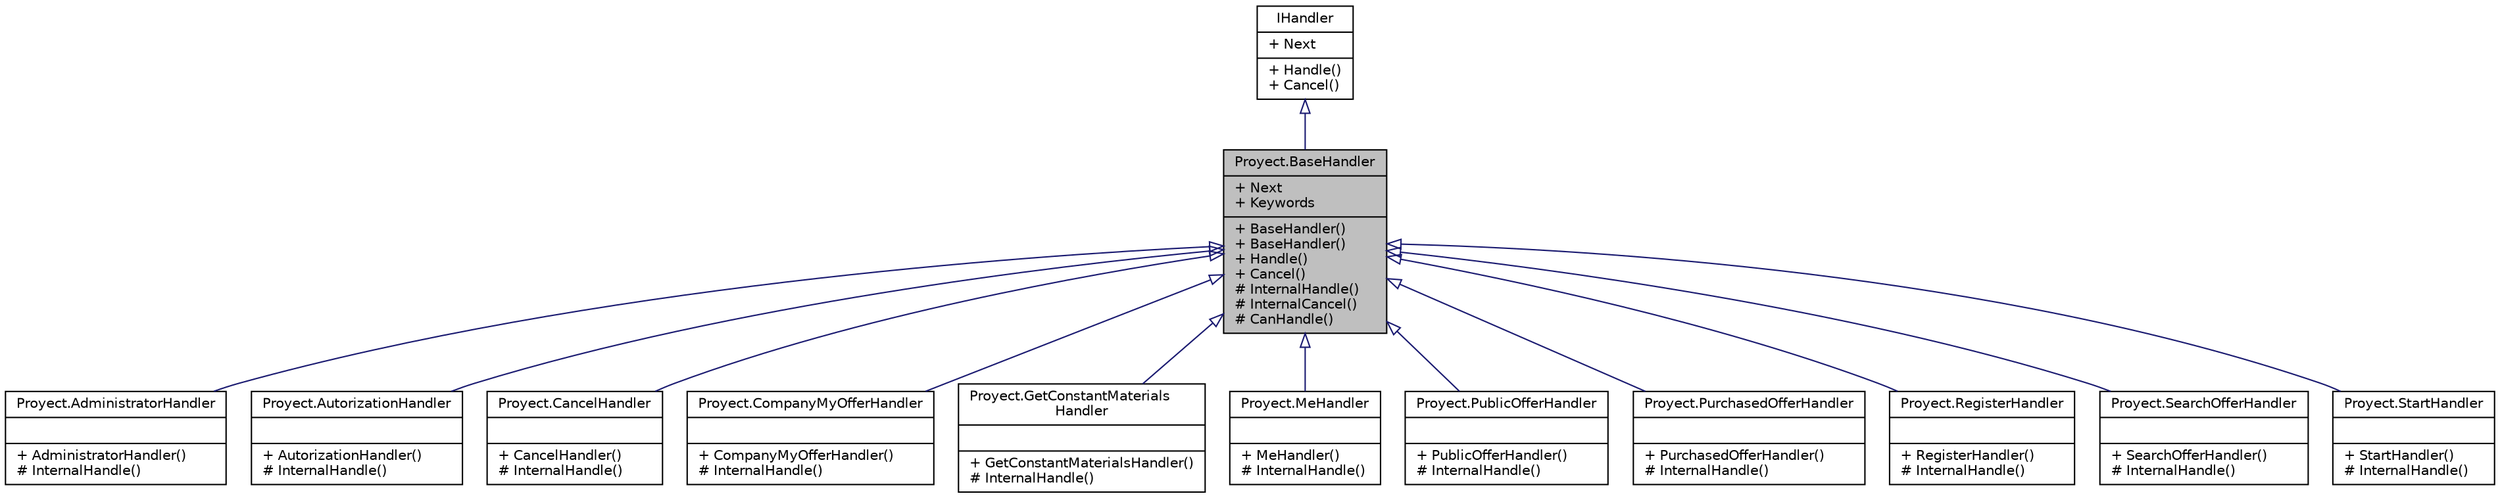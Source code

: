 digraph "Proyect.BaseHandler"
{
 // INTERACTIVE_SVG=YES
 // LATEX_PDF_SIZE
  edge [fontname="Helvetica",fontsize="10",labelfontname="Helvetica",labelfontsize="10"];
  node [fontname="Helvetica",fontsize="10",shape=record];
  Node1 [label="{Proyect.BaseHandler\n|+ Next\l+ Keywords\l|+ BaseHandler()\l+ BaseHandler()\l+ Handle()\l+ Cancel()\l# InternalHandle()\l# InternalCancel()\l# CanHandle()\l}",height=0.2,width=0.4,color="black", fillcolor="grey75", style="filled", fontcolor="black",tooltip="Clase base para implementar el patrón Chain of Responsibility."];
  Node2 -> Node1 [dir="back",color="midnightblue",fontsize="10",style="solid",arrowtail="onormal",fontname="Helvetica"];
  Node2 [label="{IHandler\n|+ Next\l|+ Handle()\l+ Cancel()\l}",height=0.2,width=0.4,color="black", fillcolor="white", style="filled",URL="$interfaceProyect_1_1IHandler.html",tooltip="Interfaz para implementar el patrón Chain of Responsibility. En ese patrón se pasa un mensaje a travé..."];
  Node1 -> Node3 [dir="back",color="midnightblue",fontsize="10",style="solid",arrowtail="onormal",fontname="Helvetica"];
  Node3 [label="{Proyect.AdministratorHandler\n||+ AdministratorHandler()\l# InternalHandle()\l}",height=0.2,width=0.4,color="black", fillcolor="white", style="filled",URL="$classProyect_1_1AdministratorHandler.html",tooltip="Clase base para implementar el patrón Chain of Responsibility."];
  Node1 -> Node4 [dir="back",color="midnightblue",fontsize="10",style="solid",arrowtail="onormal",fontname="Helvetica"];
  Node4 [label="{Proyect.AutorizationHandler\n||+ AutorizationHandler()\l# InternalHandle()\l}",height=0.2,width=0.4,color="black", fillcolor="white", style="filled",URL="$classProyect_1_1AutorizationHandler.html",tooltip="Clase base para implementar el patrón Chain of Responsibility."];
  Node1 -> Node5 [dir="back",color="midnightblue",fontsize="10",style="solid",arrowtail="onormal",fontname="Helvetica"];
  Node5 [label="{Proyect.CancelHandler\n||+ CancelHandler()\l# InternalHandle()\l}",height=0.2,width=0.4,color="black", fillcolor="white", style="filled",URL="$classProyect_1_1CancelHandler.html",tooltip="Clase base para implementar el patrón Chain of Responsibility."];
  Node1 -> Node6 [dir="back",color="midnightblue",fontsize="10",style="solid",arrowtail="onormal",fontname="Helvetica"];
  Node6 [label="{Proyect.CompanyMyOfferHandler\n||+ CompanyMyOfferHandler()\l# InternalHandle()\l}",height=0.2,width=0.4,color="black", fillcolor="white", style="filled",URL="$classProyect_1_1CompanyMyOfferHandler.html",tooltip="Clase base para implementar el patrón Chain of Responsibility."];
  Node1 -> Node7 [dir="back",color="midnightblue",fontsize="10",style="solid",arrowtail="onormal",fontname="Helvetica"];
  Node7 [label="{Proyect.GetConstantMaterials\lHandler\n||+ GetConstantMaterialsHandler()\l# InternalHandle()\l}",height=0.2,width=0.4,color="black", fillcolor="white", style="filled",URL="$classProyect_1_1GetConstantMaterialsHandler.html",tooltip="Clase base para implementar el patrón Chain of Responsibility."];
  Node1 -> Node8 [dir="back",color="midnightblue",fontsize="10",style="solid",arrowtail="onormal",fontname="Helvetica"];
  Node8 [label="{Proyect.MeHandler\n||+ MeHandler()\l# InternalHandle()\l}",height=0.2,width=0.4,color="black", fillcolor="white", style="filled",URL="$classProyect_1_1MeHandler.html",tooltip="Clase base para implementar el patrón Chain of Responsibility."];
  Node1 -> Node9 [dir="back",color="midnightblue",fontsize="10",style="solid",arrowtail="onormal",fontname="Helvetica"];
  Node9 [label="{Proyect.PublicOfferHandler\n||+ PublicOfferHandler()\l# InternalHandle()\l}",height=0.2,width=0.4,color="black", fillcolor="white", style="filled",URL="$classProyect_1_1PublicOfferHandler.html",tooltip="Clase base para implementar el patrón Chain of Responsibility."];
  Node1 -> Node10 [dir="back",color="midnightblue",fontsize="10",style="solid",arrowtail="onormal",fontname="Helvetica"];
  Node10 [label="{Proyect.PurchasedOfferHandler\n||+ PurchasedOfferHandler()\l# InternalHandle()\l}",height=0.2,width=0.4,color="black", fillcolor="white", style="filled",URL="$classProyect_1_1PurchasedOfferHandler.html",tooltip="Clase base para implementar el patrón Chain of Responsibility."];
  Node1 -> Node11 [dir="back",color="midnightblue",fontsize="10",style="solid",arrowtail="onormal",fontname="Helvetica"];
  Node11 [label="{Proyect.RegisterHandler\n||+ RegisterHandler()\l# InternalHandle()\l}",height=0.2,width=0.4,color="black", fillcolor="white", style="filled",URL="$classProyect_1_1RegisterHandler.html",tooltip="Clase base para implementar el patrón Chain of Responsibility."];
  Node1 -> Node12 [dir="back",color="midnightblue",fontsize="10",style="solid",arrowtail="onormal",fontname="Helvetica"];
  Node12 [label="{Proyect.SearchOfferHandler\n||+ SearchOfferHandler()\l# InternalHandle()\l}",height=0.2,width=0.4,color="black", fillcolor="white", style="filled",URL="$classProyect_1_1SearchOfferHandler.html",tooltip="Clase base para implementar el patrón Chain of Responsibility."];
  Node1 -> Node13 [dir="back",color="midnightblue",fontsize="10",style="solid",arrowtail="onormal",fontname="Helvetica"];
  Node13 [label="{Proyect.StartHandler\n||+ StartHandler()\l# InternalHandle()\l}",height=0.2,width=0.4,color="black", fillcolor="white", style="filled",URL="$classProyect_1_1StartHandler.html",tooltip="Clase base para implementar el patrón Chain of Responsibility."];
}
